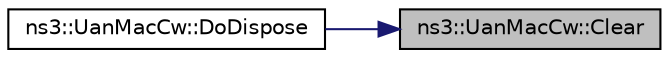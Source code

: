 digraph "ns3::UanMacCw::Clear"
{
 // LATEX_PDF_SIZE
  edge [fontname="Helvetica",fontsize="10",labelfontname="Helvetica",labelfontsize="10"];
  node [fontname="Helvetica",fontsize="10",shape=record];
  rankdir="RL";
  Node1 [label="ns3::UanMacCw::Clear",height=0.2,width=0.4,color="black", fillcolor="grey75", style="filled", fontcolor="black",tooltip="Clears all pointer references."];
  Node1 -> Node2 [dir="back",color="midnightblue",fontsize="10",style="solid",fontname="Helvetica"];
  Node2 [label="ns3::UanMacCw::DoDispose",height=0.2,width=0.4,color="black", fillcolor="white", style="filled",URL="$classns3_1_1_uan_mac_cw.html#a64b9ef9ec594d16715641f9e86400b90",tooltip="Destructor implementation."];
}
